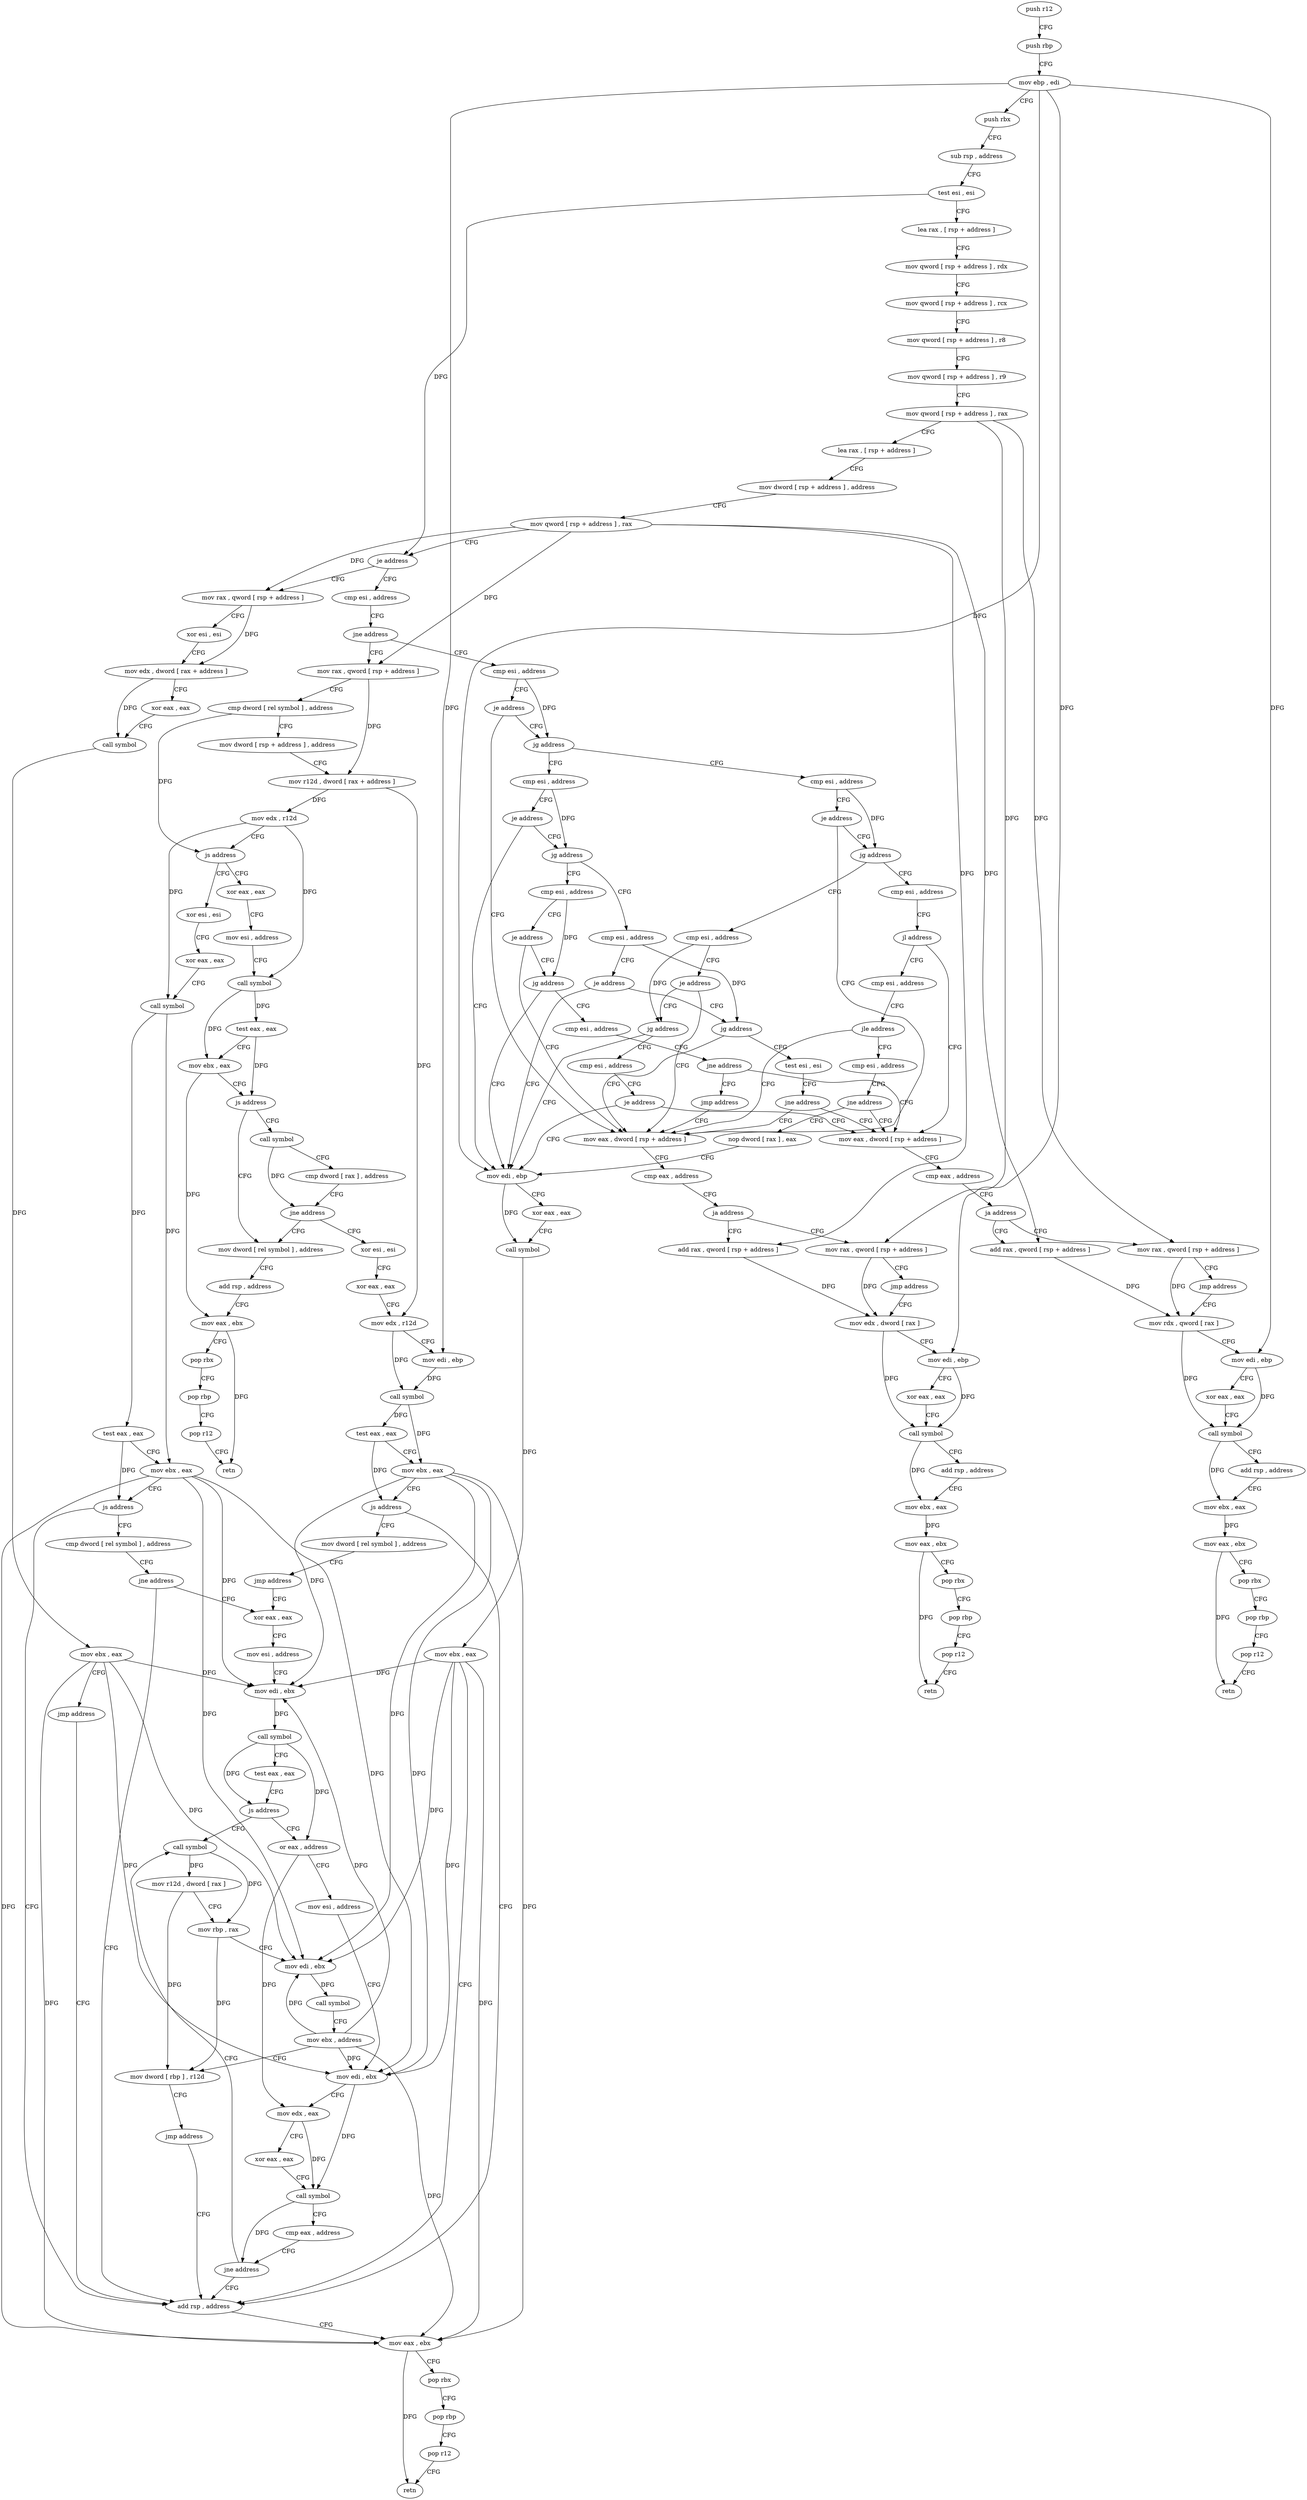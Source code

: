 digraph "func" {
"4268928" [label = "push r12" ]
"4268930" [label = "push rbp" ]
"4268931" [label = "mov ebp , edi" ]
"4268933" [label = "push rbx" ]
"4268934" [label = "sub rsp , address" ]
"4268938" [label = "test esi , esi" ]
"4268940" [label = "lea rax , [ rsp + address ]" ]
"4268945" [label = "mov qword [ rsp + address ] , rdx" ]
"4268950" [label = "mov qword [ rsp + address ] , rcx" ]
"4268955" [label = "mov qword [ rsp + address ] , r8" ]
"4268960" [label = "mov qword [ rsp + address ] , r9" ]
"4268965" [label = "mov qword [ rsp + address ] , rax" ]
"4268970" [label = "lea rax , [ rsp + address ]" ]
"4268975" [label = "mov dword [ rsp + address ] , address" ]
"4268983" [label = "mov qword [ rsp + address ] , rax" ]
"4268988" [label = "je address" ]
"4269497" [label = "mov rax , qword [ rsp + address ]" ]
"4268994" [label = "cmp esi , address" ]
"4269502" [label = "xor esi , esi" ]
"4269504" [label = "mov edx , dword [ rax + address ]" ]
"4269507" [label = "xor eax , eax" ]
"4269509" [label = "call symbol" ]
"4269514" [label = "mov ebx , eax" ]
"4269516" [label = "jmp address" ]
"4269283" [label = "add rsp , address" ]
"4269000" [label = "jne address" ]
"4269088" [label = "cmp esi , address" ]
"4269002" [label = "mov rax , qword [ rsp + address ]" ]
"4269287" [label = "mov eax , ebx" ]
"4269289" [label = "pop rbx" ]
"4269290" [label = "pop rbp" ]
"4269291" [label = "pop r12" ]
"4269293" [label = "retn" ]
"4269091" [label = "je address" ]
"4269125" [label = "mov eax , dword [ rsp + address ]" ]
"4269093" [label = "jg address" ]
"4269007" [label = "cmp dword [ rel symbol ] , address" ]
"4269014" [label = "mov dword [ rsp + address ] , address" ]
"4269022" [label = "mov r12d , dword [ rax + address ]" ]
"4269026" [label = "mov edx , r12d" ]
"4269029" [label = "js address" ]
"4269317" [label = "xor esi , esi" ]
"4269035" [label = "xor eax , eax" ]
"4269129" [label = "cmp eax , address" ]
"4269132" [label = "ja address" ]
"4269477" [label = "mov rax , qword [ rsp + address ]" ]
"4269138" [label = "add rax , qword [ rsp + address ]" ]
"4269168" [label = "cmp esi , address" ]
"4269095" [label = "cmp esi , address" ]
"4269319" [label = "xor eax , eax" ]
"4269321" [label = "call symbol" ]
"4269326" [label = "test eax , eax" ]
"4269328" [label = "mov ebx , eax" ]
"4269330" [label = "js address" ]
"4269332" [label = "cmp dword [ rel symbol ] , address" ]
"4269037" [label = "mov esi , address" ]
"4269042" [label = "call symbol" ]
"4269047" [label = "test eax , eax" ]
"4269049" [label = "mov ebx , eax" ]
"4269051" [label = "js address" ]
"4269424" [label = "call symbol" ]
"4269057" [label = "mov dword [ rel symbol ] , address" ]
"4269482" [label = "jmp address" ]
"4269143" [label = "mov edx , dword [ rax ]" ]
"4269174" [label = "je address" ]
"4269176" [label = "jg address" ]
"4269098" [label = "je address" ]
"4269272" [label = "mov edi , ebp" ]
"4269104" [label = "jg address" ]
"4269339" [label = "jne address" ]
"4269341" [label = "xor eax , eax" ]
"4269429" [label = "cmp dword [ rax ] , address" ]
"4269432" [label = "jne address" ]
"4269438" [label = "xor esi , esi" ]
"4269067" [label = "add rsp , address" ]
"4269071" [label = "mov eax , ebx" ]
"4269073" [label = "pop rbx" ]
"4269074" [label = "pop rbp" ]
"4269075" [label = "pop r12" ]
"4269077" [label = "retn" ]
"4269145" [label = "mov edi , ebp" ]
"4269147" [label = "xor eax , eax" ]
"4269149" [label = "call symbol" ]
"4269154" [label = "add rsp , address" ]
"4269158" [label = "mov ebx , eax" ]
"4269160" [label = "mov eax , ebx" ]
"4269162" [label = "pop rbx" ]
"4269163" [label = "pop rbp" ]
"4269164" [label = "pop r12" ]
"4269166" [label = "retn" ]
"4269240" [label = "cmp esi , address" ]
"4269178" [label = "cmp esi , address" ]
"4269274" [label = "xor eax , eax" ]
"4269276" [label = "call symbol" ]
"4269281" [label = "mov ebx , eax" ]
"4269296" [label = "cmp esi , address" ]
"4269110" [label = "cmp esi , address" ]
"4269343" [label = "mov esi , address" ]
"4269348" [label = "mov edi , ebx" ]
"4269350" [label = "call symbol" ]
"4269355" [label = "test eax , eax" ]
"4269357" [label = "js address" ]
"4269383" [label = "call symbol" ]
"4269359" [label = "or eax , address" ]
"4269440" [label = "xor eax , eax" ]
"4269442" [label = "mov edx , r12d" ]
"4269445" [label = "mov edi , ebp" ]
"4269447" [label = "call symbol" ]
"4269452" [label = "test eax , eax" ]
"4269454" [label = "mov ebx , eax" ]
"4269456" [label = "js address" ]
"4269462" [label = "mov dword [ rel symbol ] , address" ]
"4269246" [label = "jl address" ]
"4269193" [label = "mov eax , dword [ rsp + address ]" ]
"4269248" [label = "cmp esi , address" ]
"4269184" [label = "je address" ]
"4269186" [label = "jg address" ]
"4269299" [label = "je address" ]
"4269305" [label = "jg address" ]
"4269113" [label = "je address" ]
"4269119" [label = "jg address" ]
"4269388" [label = "mov r12d , dword [ rax ]" ]
"4269391" [label = "mov rbp , rax" ]
"4269394" [label = "mov edi , ebx" ]
"4269396" [label = "call symbol" ]
"4269401" [label = "mov ebx , address" ]
"4269406" [label = "mov dword [ rbp ] , r12d" ]
"4269410" [label = "jmp address" ]
"4269362" [label = "mov esi , address" ]
"4269367" [label = "mov edi , ebx" ]
"4269369" [label = "mov edx , eax" ]
"4269371" [label = "xor eax , eax" ]
"4269373" [label = "call symbol" ]
"4269378" [label = "cmp eax , address" ]
"4269381" [label = "jne address" ]
"4269472" [label = "jmp address" ]
"4269197" [label = "cmp eax , address" ]
"4269200" [label = "ja address" ]
"4269487" [label = "mov rax , qword [ rsp + address ]" ]
"4269206" [label = "add rax , qword [ rsp + address ]" ]
"4269254" [label = "jle address" ]
"4269260" [label = "cmp esi , address" ]
"4269188" [label = "cmp esi , address" ]
"4269307" [label = "cmp esi , address" ]
"4269121" [label = "test esi , esi" ]
"4269492" [label = "jmp address" ]
"4269211" [label = "mov rdx , qword [ rax ]" ]
"4269266" [label = "jne address" ]
"4269268" [label = "nop dword [ rax ] , eax" ]
"4269191" [label = "je address" ]
"4269310" [label = "jne address" ]
"4269312" [label = "jmp address" ]
"4269123" [label = "jne address" ]
"4269214" [label = "mov edi , ebp" ]
"4269216" [label = "xor eax , eax" ]
"4269218" [label = "call symbol" ]
"4269223" [label = "add rsp , address" ]
"4269227" [label = "mov ebx , eax" ]
"4269229" [label = "mov eax , ebx" ]
"4269231" [label = "pop rbx" ]
"4269232" [label = "pop rbp" ]
"4269233" [label = "pop r12" ]
"4269235" [label = "retn" ]
"4268928" -> "4268930" [ label = "CFG" ]
"4268930" -> "4268931" [ label = "CFG" ]
"4268931" -> "4268933" [ label = "CFG" ]
"4268931" -> "4269145" [ label = "DFG" ]
"4268931" -> "4269272" [ label = "DFG" ]
"4268931" -> "4269445" [ label = "DFG" ]
"4268931" -> "4269214" [ label = "DFG" ]
"4268933" -> "4268934" [ label = "CFG" ]
"4268934" -> "4268938" [ label = "CFG" ]
"4268938" -> "4268940" [ label = "CFG" ]
"4268938" -> "4268988" [ label = "DFG" ]
"4268940" -> "4268945" [ label = "CFG" ]
"4268945" -> "4268950" [ label = "CFG" ]
"4268950" -> "4268955" [ label = "CFG" ]
"4268955" -> "4268960" [ label = "CFG" ]
"4268960" -> "4268965" [ label = "CFG" ]
"4268965" -> "4268970" [ label = "CFG" ]
"4268965" -> "4269477" [ label = "DFG" ]
"4268965" -> "4269487" [ label = "DFG" ]
"4268970" -> "4268975" [ label = "CFG" ]
"4268975" -> "4268983" [ label = "CFG" ]
"4268983" -> "4268988" [ label = "CFG" ]
"4268983" -> "4269497" [ label = "DFG" ]
"4268983" -> "4269002" [ label = "DFG" ]
"4268983" -> "4269138" [ label = "DFG" ]
"4268983" -> "4269206" [ label = "DFG" ]
"4268988" -> "4269497" [ label = "CFG" ]
"4268988" -> "4268994" [ label = "CFG" ]
"4269497" -> "4269502" [ label = "CFG" ]
"4269497" -> "4269504" [ label = "DFG" ]
"4268994" -> "4269000" [ label = "CFG" ]
"4269502" -> "4269504" [ label = "CFG" ]
"4269504" -> "4269507" [ label = "CFG" ]
"4269504" -> "4269509" [ label = "DFG" ]
"4269507" -> "4269509" [ label = "CFG" ]
"4269509" -> "4269514" [ label = "DFG" ]
"4269514" -> "4269516" [ label = "CFG" ]
"4269514" -> "4269287" [ label = "DFG" ]
"4269514" -> "4269348" [ label = "DFG" ]
"4269514" -> "4269394" [ label = "DFG" ]
"4269514" -> "4269367" [ label = "DFG" ]
"4269516" -> "4269283" [ label = "CFG" ]
"4269283" -> "4269287" [ label = "CFG" ]
"4269000" -> "4269088" [ label = "CFG" ]
"4269000" -> "4269002" [ label = "CFG" ]
"4269088" -> "4269091" [ label = "CFG" ]
"4269088" -> "4269093" [ label = "DFG" ]
"4269002" -> "4269007" [ label = "CFG" ]
"4269002" -> "4269022" [ label = "DFG" ]
"4269287" -> "4269289" [ label = "CFG" ]
"4269287" -> "4269293" [ label = "DFG" ]
"4269289" -> "4269290" [ label = "CFG" ]
"4269290" -> "4269291" [ label = "CFG" ]
"4269291" -> "4269293" [ label = "CFG" ]
"4269091" -> "4269125" [ label = "CFG" ]
"4269091" -> "4269093" [ label = "CFG" ]
"4269125" -> "4269129" [ label = "CFG" ]
"4269093" -> "4269168" [ label = "CFG" ]
"4269093" -> "4269095" [ label = "CFG" ]
"4269007" -> "4269014" [ label = "CFG" ]
"4269007" -> "4269029" [ label = "DFG" ]
"4269014" -> "4269022" [ label = "CFG" ]
"4269022" -> "4269026" [ label = "DFG" ]
"4269022" -> "4269442" [ label = "DFG" ]
"4269026" -> "4269029" [ label = "CFG" ]
"4269026" -> "4269321" [ label = "DFG" ]
"4269026" -> "4269042" [ label = "DFG" ]
"4269029" -> "4269317" [ label = "CFG" ]
"4269029" -> "4269035" [ label = "CFG" ]
"4269317" -> "4269319" [ label = "CFG" ]
"4269035" -> "4269037" [ label = "CFG" ]
"4269129" -> "4269132" [ label = "CFG" ]
"4269132" -> "4269477" [ label = "CFG" ]
"4269132" -> "4269138" [ label = "CFG" ]
"4269477" -> "4269482" [ label = "CFG" ]
"4269477" -> "4269143" [ label = "DFG" ]
"4269138" -> "4269143" [ label = "DFG" ]
"4269168" -> "4269174" [ label = "CFG" ]
"4269168" -> "4269176" [ label = "DFG" ]
"4269095" -> "4269098" [ label = "CFG" ]
"4269095" -> "4269104" [ label = "DFG" ]
"4269319" -> "4269321" [ label = "CFG" ]
"4269321" -> "4269326" [ label = "DFG" ]
"4269321" -> "4269328" [ label = "DFG" ]
"4269326" -> "4269328" [ label = "CFG" ]
"4269326" -> "4269330" [ label = "DFG" ]
"4269328" -> "4269330" [ label = "CFG" ]
"4269328" -> "4269287" [ label = "DFG" ]
"4269328" -> "4269348" [ label = "DFG" ]
"4269328" -> "4269394" [ label = "DFG" ]
"4269328" -> "4269367" [ label = "DFG" ]
"4269330" -> "4269283" [ label = "CFG" ]
"4269330" -> "4269332" [ label = "CFG" ]
"4269332" -> "4269339" [ label = "CFG" ]
"4269037" -> "4269042" [ label = "CFG" ]
"4269042" -> "4269047" [ label = "DFG" ]
"4269042" -> "4269049" [ label = "DFG" ]
"4269047" -> "4269049" [ label = "CFG" ]
"4269047" -> "4269051" [ label = "DFG" ]
"4269049" -> "4269051" [ label = "CFG" ]
"4269049" -> "4269071" [ label = "DFG" ]
"4269051" -> "4269424" [ label = "CFG" ]
"4269051" -> "4269057" [ label = "CFG" ]
"4269424" -> "4269429" [ label = "CFG" ]
"4269424" -> "4269432" [ label = "DFG" ]
"4269057" -> "4269067" [ label = "CFG" ]
"4269482" -> "4269143" [ label = "CFG" ]
"4269143" -> "4269145" [ label = "CFG" ]
"4269143" -> "4269149" [ label = "DFG" ]
"4269174" -> "4269125" [ label = "CFG" ]
"4269174" -> "4269176" [ label = "CFG" ]
"4269176" -> "4269240" [ label = "CFG" ]
"4269176" -> "4269178" [ label = "CFG" ]
"4269098" -> "4269272" [ label = "CFG" ]
"4269098" -> "4269104" [ label = "CFG" ]
"4269272" -> "4269274" [ label = "CFG" ]
"4269272" -> "4269276" [ label = "DFG" ]
"4269104" -> "4269296" [ label = "CFG" ]
"4269104" -> "4269110" [ label = "CFG" ]
"4269339" -> "4269283" [ label = "CFG" ]
"4269339" -> "4269341" [ label = "CFG" ]
"4269341" -> "4269343" [ label = "CFG" ]
"4269429" -> "4269432" [ label = "CFG" ]
"4269432" -> "4269057" [ label = "CFG" ]
"4269432" -> "4269438" [ label = "CFG" ]
"4269438" -> "4269440" [ label = "CFG" ]
"4269067" -> "4269071" [ label = "CFG" ]
"4269071" -> "4269073" [ label = "CFG" ]
"4269071" -> "4269077" [ label = "DFG" ]
"4269073" -> "4269074" [ label = "CFG" ]
"4269074" -> "4269075" [ label = "CFG" ]
"4269075" -> "4269077" [ label = "CFG" ]
"4269145" -> "4269147" [ label = "CFG" ]
"4269145" -> "4269149" [ label = "DFG" ]
"4269147" -> "4269149" [ label = "CFG" ]
"4269149" -> "4269154" [ label = "CFG" ]
"4269149" -> "4269158" [ label = "DFG" ]
"4269154" -> "4269158" [ label = "CFG" ]
"4269158" -> "4269160" [ label = "DFG" ]
"4269160" -> "4269162" [ label = "CFG" ]
"4269160" -> "4269166" [ label = "DFG" ]
"4269162" -> "4269163" [ label = "CFG" ]
"4269163" -> "4269164" [ label = "CFG" ]
"4269164" -> "4269166" [ label = "CFG" ]
"4269240" -> "4269246" [ label = "CFG" ]
"4269178" -> "4269184" [ label = "CFG" ]
"4269178" -> "4269186" [ label = "DFG" ]
"4269274" -> "4269276" [ label = "CFG" ]
"4269276" -> "4269281" [ label = "DFG" ]
"4269281" -> "4269283" [ label = "CFG" ]
"4269281" -> "4269287" [ label = "DFG" ]
"4269281" -> "4269348" [ label = "DFG" ]
"4269281" -> "4269394" [ label = "DFG" ]
"4269281" -> "4269367" [ label = "DFG" ]
"4269296" -> "4269299" [ label = "CFG" ]
"4269296" -> "4269305" [ label = "DFG" ]
"4269110" -> "4269113" [ label = "CFG" ]
"4269110" -> "4269119" [ label = "DFG" ]
"4269343" -> "4269348" [ label = "CFG" ]
"4269348" -> "4269350" [ label = "DFG" ]
"4269350" -> "4269355" [ label = "CFG" ]
"4269350" -> "4269357" [ label = "DFG" ]
"4269350" -> "4269359" [ label = "DFG" ]
"4269355" -> "4269357" [ label = "CFG" ]
"4269357" -> "4269383" [ label = "CFG" ]
"4269357" -> "4269359" [ label = "CFG" ]
"4269383" -> "4269388" [ label = "DFG" ]
"4269383" -> "4269391" [ label = "DFG" ]
"4269359" -> "4269362" [ label = "CFG" ]
"4269359" -> "4269369" [ label = "DFG" ]
"4269440" -> "4269442" [ label = "CFG" ]
"4269442" -> "4269445" [ label = "CFG" ]
"4269442" -> "4269447" [ label = "DFG" ]
"4269445" -> "4269447" [ label = "DFG" ]
"4269447" -> "4269452" [ label = "DFG" ]
"4269447" -> "4269454" [ label = "DFG" ]
"4269452" -> "4269454" [ label = "CFG" ]
"4269452" -> "4269456" [ label = "DFG" ]
"4269454" -> "4269456" [ label = "CFG" ]
"4269454" -> "4269287" [ label = "DFG" ]
"4269454" -> "4269348" [ label = "DFG" ]
"4269454" -> "4269394" [ label = "DFG" ]
"4269454" -> "4269367" [ label = "DFG" ]
"4269456" -> "4269283" [ label = "CFG" ]
"4269456" -> "4269462" [ label = "CFG" ]
"4269462" -> "4269472" [ label = "CFG" ]
"4269246" -> "4269193" [ label = "CFG" ]
"4269246" -> "4269248" [ label = "CFG" ]
"4269193" -> "4269197" [ label = "CFG" ]
"4269248" -> "4269254" [ label = "CFG" ]
"4269184" -> "4269125" [ label = "CFG" ]
"4269184" -> "4269186" [ label = "CFG" ]
"4269186" -> "4269272" [ label = "CFG" ]
"4269186" -> "4269188" [ label = "CFG" ]
"4269299" -> "4269125" [ label = "CFG" ]
"4269299" -> "4269305" [ label = "CFG" ]
"4269305" -> "4269272" [ label = "CFG" ]
"4269305" -> "4269307" [ label = "CFG" ]
"4269113" -> "4269272" [ label = "CFG" ]
"4269113" -> "4269119" [ label = "CFG" ]
"4269119" -> "4269125" [ label = "CFG" ]
"4269119" -> "4269121" [ label = "CFG" ]
"4269388" -> "4269391" [ label = "CFG" ]
"4269388" -> "4269406" [ label = "DFG" ]
"4269391" -> "4269394" [ label = "CFG" ]
"4269391" -> "4269406" [ label = "DFG" ]
"4269394" -> "4269396" [ label = "DFG" ]
"4269396" -> "4269401" [ label = "CFG" ]
"4269401" -> "4269406" [ label = "CFG" ]
"4269401" -> "4269287" [ label = "DFG" ]
"4269401" -> "4269348" [ label = "DFG" ]
"4269401" -> "4269394" [ label = "DFG" ]
"4269401" -> "4269367" [ label = "DFG" ]
"4269406" -> "4269410" [ label = "CFG" ]
"4269410" -> "4269283" [ label = "CFG" ]
"4269362" -> "4269367" [ label = "CFG" ]
"4269367" -> "4269369" [ label = "CFG" ]
"4269367" -> "4269373" [ label = "DFG" ]
"4269369" -> "4269371" [ label = "CFG" ]
"4269369" -> "4269373" [ label = "DFG" ]
"4269371" -> "4269373" [ label = "CFG" ]
"4269373" -> "4269378" [ label = "CFG" ]
"4269373" -> "4269381" [ label = "DFG" ]
"4269378" -> "4269381" [ label = "CFG" ]
"4269381" -> "4269283" [ label = "CFG" ]
"4269381" -> "4269383" [ label = "CFG" ]
"4269472" -> "4269341" [ label = "CFG" ]
"4269197" -> "4269200" [ label = "CFG" ]
"4269200" -> "4269487" [ label = "CFG" ]
"4269200" -> "4269206" [ label = "CFG" ]
"4269487" -> "4269492" [ label = "CFG" ]
"4269487" -> "4269211" [ label = "DFG" ]
"4269206" -> "4269211" [ label = "DFG" ]
"4269254" -> "4269125" [ label = "CFG" ]
"4269254" -> "4269260" [ label = "CFG" ]
"4269260" -> "4269266" [ label = "CFG" ]
"4269188" -> "4269191" [ label = "CFG" ]
"4269307" -> "4269310" [ label = "CFG" ]
"4269121" -> "4269123" [ label = "CFG" ]
"4269492" -> "4269211" [ label = "CFG" ]
"4269211" -> "4269214" [ label = "CFG" ]
"4269211" -> "4269218" [ label = "DFG" ]
"4269266" -> "4269193" [ label = "CFG" ]
"4269266" -> "4269268" [ label = "CFG" ]
"4269268" -> "4269272" [ label = "CFG" ]
"4269191" -> "4269272" [ label = "CFG" ]
"4269191" -> "4269193" [ label = "CFG" ]
"4269310" -> "4269193" [ label = "CFG" ]
"4269310" -> "4269312" [ label = "CFG" ]
"4269312" -> "4269125" [ label = "CFG" ]
"4269123" -> "4269193" [ label = "CFG" ]
"4269123" -> "4269125" [ label = "CFG" ]
"4269214" -> "4269216" [ label = "CFG" ]
"4269214" -> "4269218" [ label = "DFG" ]
"4269216" -> "4269218" [ label = "CFG" ]
"4269218" -> "4269223" [ label = "CFG" ]
"4269218" -> "4269227" [ label = "DFG" ]
"4269223" -> "4269227" [ label = "CFG" ]
"4269227" -> "4269229" [ label = "DFG" ]
"4269229" -> "4269231" [ label = "CFG" ]
"4269229" -> "4269235" [ label = "DFG" ]
"4269231" -> "4269232" [ label = "CFG" ]
"4269232" -> "4269233" [ label = "CFG" ]
"4269233" -> "4269235" [ label = "CFG" ]
}
